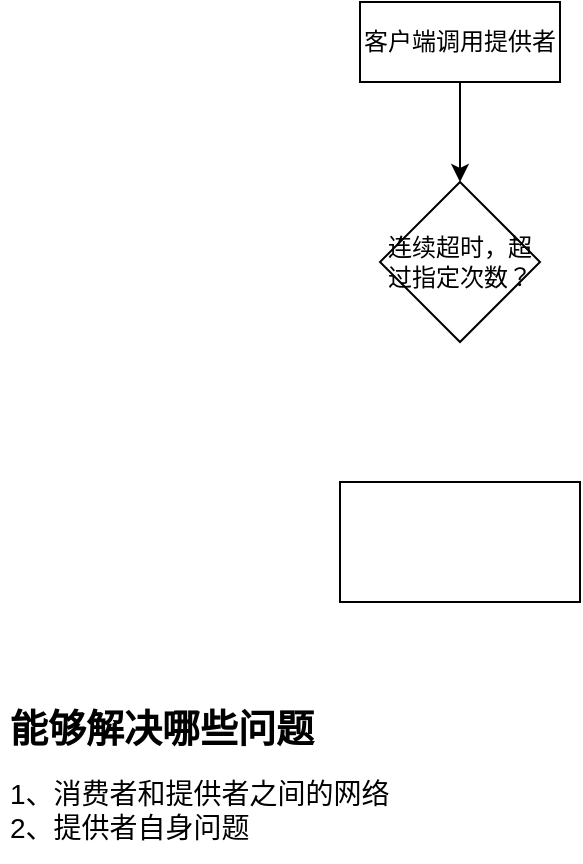 <mxfile version="17.5.0" type="github">
  <diagram id="D2S3hpQ_ekvoqC_zOR3p" name="Page-1">
    <mxGraphModel dx="868" dy="482" grid="1" gridSize="10" guides="1" tooltips="1" connect="1" arrows="1" fold="1" page="1" pageScale="1" pageWidth="827" pageHeight="1169" math="0" shadow="0">
      <root>
        <mxCell id="0" />
        <mxCell id="1" parent="0" />
        <mxCell id="2ZzV5A5w4CdiXzE2fC0s-5" style="edgeStyle=orthogonalEdgeStyle;rounded=0;orthogonalLoop=1;jettySize=auto;html=1;entryX=0.5;entryY=0;entryDx=0;entryDy=0;" edge="1" parent="1" source="2ZzV5A5w4CdiXzE2fC0s-1" target="2ZzV5A5w4CdiXzE2fC0s-4">
          <mxGeometry relative="1" as="geometry" />
        </mxCell>
        <mxCell id="2ZzV5A5w4CdiXzE2fC0s-1" value="客户端调用提供者" style="rounded=0;whiteSpace=wrap;html=1;" vertex="1" parent="1">
          <mxGeometry x="190" y="40" width="100" height="40" as="geometry" />
        </mxCell>
        <mxCell id="2ZzV5A5w4CdiXzE2fC0s-4" value="连续超时，超过指定次数？" style="rhombus;whiteSpace=wrap;html=1;" vertex="1" parent="1">
          <mxGeometry x="200" y="130" width="80" height="80" as="geometry" />
        </mxCell>
        <mxCell id="2ZzV5A5w4CdiXzE2fC0s-6" value="" style="rounded=0;whiteSpace=wrap;html=1;" vertex="1" parent="1">
          <mxGeometry x="180" y="280" width="120" height="60" as="geometry" />
        </mxCell>
        <mxCell id="2ZzV5A5w4CdiXzE2fC0s-8" value="&lt;h1 style=&quot;font-size: 19px&quot;&gt;&lt;font style=&quot;font-size: 19px&quot;&gt;能够解决哪些问题&lt;/font&gt;&lt;/h1&gt;&lt;font style=&quot;font-size: 14px&quot;&gt;1、消费者和提供者之间的网络&lt;br&gt;2、提供者自身问题&lt;/font&gt;&lt;span&gt;&lt;br&gt;&lt;/span&gt;" style="text;html=1;strokeColor=none;fillColor=none;spacing=5;spacingTop=-20;whiteSpace=wrap;overflow=hidden;rounded=0;align=left;" vertex="1" parent="1">
          <mxGeometry x="10" y="390" width="240" height="80" as="geometry" />
        </mxCell>
      </root>
    </mxGraphModel>
  </diagram>
</mxfile>
